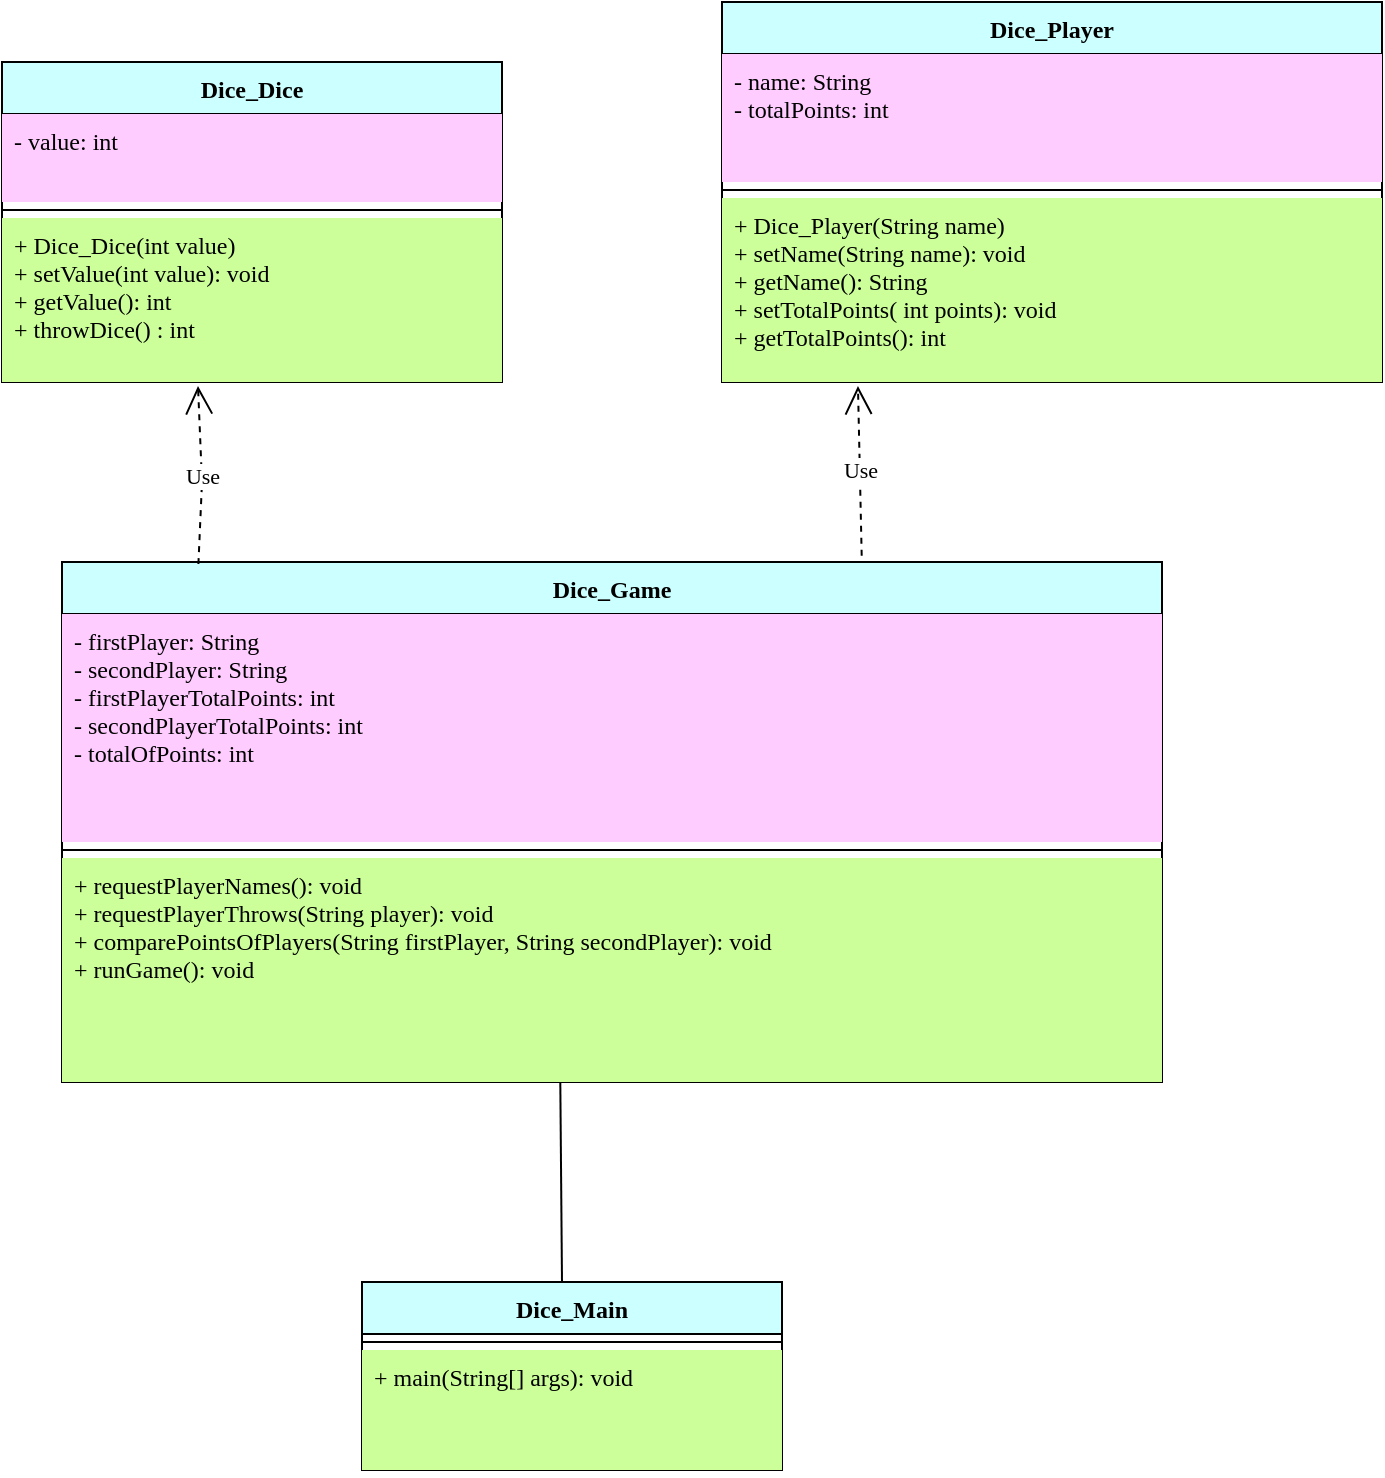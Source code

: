 <mxfile version="20.6.0" type="github">
  <diagram id="YLxcvs7g5hzCUymmAWNF" name="Page-1">
    <mxGraphModel dx="868" dy="450" grid="1" gridSize="10" guides="1" tooltips="1" connect="1" arrows="1" fold="1" page="1" pageScale="1" pageWidth="850" pageHeight="1100" math="0" shadow="0">
      <root>
        <mxCell id="0" />
        <mxCell id="1" parent="0" />
        <mxCell id="dglBkwXJ5XKUGASN1-KF-1" value="Dice_Dice" style="swimlane;fontStyle=1;align=center;verticalAlign=top;childLayout=stackLayout;horizontal=1;startSize=26;horizontalStack=0;resizeParent=1;resizeParentMax=0;resizeLast=0;collapsible=1;marginBottom=0;fontFamily=Lucida Console;fillColor=#CCFFFF;" parent="1" vertex="1">
          <mxGeometry x="70" y="50" width="250" height="160" as="geometry" />
        </mxCell>
        <mxCell id="dglBkwXJ5XKUGASN1-KF-2" value="- value: int&#xa;" style="text;strokeColor=none;fillColor=#FFCCFF;align=left;verticalAlign=top;spacingLeft=4;spacingRight=4;overflow=hidden;rotatable=0;points=[[0,0.5],[1,0.5]];portConstraint=eastwest;fontFamily=Lucida Console;" parent="dglBkwXJ5XKUGASN1-KF-1" vertex="1">
          <mxGeometry y="26" width="250" height="44" as="geometry" />
        </mxCell>
        <mxCell id="dglBkwXJ5XKUGASN1-KF-3" value="" style="line;strokeWidth=1;fillColor=none;align=left;verticalAlign=middle;spacingTop=-1;spacingLeft=3;spacingRight=3;rotatable=0;labelPosition=right;points=[];portConstraint=eastwest;strokeColor=inherit;" parent="dglBkwXJ5XKUGASN1-KF-1" vertex="1">
          <mxGeometry y="70" width="250" height="8" as="geometry" />
        </mxCell>
        <mxCell id="dglBkwXJ5XKUGASN1-KF-4" value="+ Dice_Dice(int value)&#xa;+ setValue(int value): void&#xa;+ getValue(): int&#xa;+ throwDice() : int" style="text;strokeColor=none;fillColor=#CCFF99;align=left;verticalAlign=top;spacingLeft=4;spacingRight=4;overflow=hidden;rotatable=0;points=[[0,0.5],[1,0.5]];portConstraint=eastwest;fontFamily=Lucida Console;" parent="dglBkwXJ5XKUGASN1-KF-1" vertex="1">
          <mxGeometry y="78" width="250" height="82" as="geometry" />
        </mxCell>
        <mxCell id="dglBkwXJ5XKUGASN1-KF-9" value="Dice_Game" style="swimlane;fontStyle=1;align=center;verticalAlign=top;childLayout=stackLayout;horizontal=1;startSize=26;horizontalStack=0;resizeParent=1;resizeParentMax=0;resizeLast=0;collapsible=1;marginBottom=0;fontFamily=Lucida Console;fillColor=#CCFFFF;" parent="1" vertex="1">
          <mxGeometry x="100" y="300" width="550" height="260" as="geometry" />
        </mxCell>
        <mxCell id="dglBkwXJ5XKUGASN1-KF-10" value="- firstPlayer: String&#xa;- secondPlayer: String&#xa;- firstPlayerTotalPoints: int&#xa;- secondPlayerTotalPoints: int&#xa;- totalOfPoints: int" style="text;strokeColor=none;fillColor=#FFCCFF;align=left;verticalAlign=top;spacingLeft=4;spacingRight=4;overflow=hidden;rotatable=0;points=[[0,0.5],[1,0.5]];portConstraint=eastwest;fontFamily=Lucida Console;" parent="dglBkwXJ5XKUGASN1-KF-9" vertex="1">
          <mxGeometry y="26" width="550" height="114" as="geometry" />
        </mxCell>
        <mxCell id="dglBkwXJ5XKUGASN1-KF-11" value="" style="line;strokeWidth=1;fillColor=none;align=left;verticalAlign=middle;spacingTop=-1;spacingLeft=3;spacingRight=3;rotatable=0;labelPosition=right;points=[];portConstraint=eastwest;strokeColor=inherit;fontFamily=Lucida Console;" parent="dglBkwXJ5XKUGASN1-KF-9" vertex="1">
          <mxGeometry y="140" width="550" height="8" as="geometry" />
        </mxCell>
        <mxCell id="dglBkwXJ5XKUGASN1-KF-12" value="+ requestPlayerNames(): void&#xa;+ requestPlayerThrows(String player): void&#xa;+ comparePointsOfPlayers(String firstPlayer, String secondPlayer): void&#xa;+ runGame(): void" style="text;strokeColor=none;fillColor=#CCFF99;align=left;verticalAlign=top;spacingLeft=4;spacingRight=4;overflow=hidden;rotatable=0;points=[[0,0.5],[1,0.5]];portConstraint=eastwest;fontFamily=Lucida Console;" parent="dglBkwXJ5XKUGASN1-KF-9" vertex="1">
          <mxGeometry y="148" width="550" height="112" as="geometry" />
        </mxCell>
        <mxCell id="dglBkwXJ5XKUGASN1-KF-13" value="Dice_Main" style="swimlane;fontStyle=1;align=center;verticalAlign=top;childLayout=stackLayout;horizontal=1;startSize=26;horizontalStack=0;resizeParent=1;resizeParentMax=0;resizeLast=0;collapsible=1;marginBottom=0;fontFamily=Lucida Console;fillColor=#CCFFFF;" parent="1" vertex="1">
          <mxGeometry x="250" y="660" width="210" height="94" as="geometry" />
        </mxCell>
        <mxCell id="dglBkwXJ5XKUGASN1-KF-15" value="" style="line;strokeWidth=1;fillColor=none;align=left;verticalAlign=middle;spacingTop=-1;spacingLeft=3;spacingRight=3;rotatable=0;labelPosition=right;points=[];portConstraint=eastwest;strokeColor=inherit;fontFamily=Lucida Console;" parent="dglBkwXJ5XKUGASN1-KF-13" vertex="1">
          <mxGeometry y="26" width="210" height="8" as="geometry" />
        </mxCell>
        <mxCell id="dglBkwXJ5XKUGASN1-KF-16" value="+ main(String[] args): void" style="text;strokeColor=none;fillColor=#CCFF99;align=left;verticalAlign=top;spacingLeft=4;spacingRight=4;overflow=hidden;rotatable=0;points=[[0,0.5],[1,0.5]];portConstraint=eastwest;fontFamily=Lucida Console;" parent="dglBkwXJ5XKUGASN1-KF-13" vertex="1">
          <mxGeometry y="34" width="210" height="60" as="geometry" />
        </mxCell>
        <mxCell id="dglBkwXJ5XKUGASN1-KF-17" value="Use" style="endArrow=open;endSize=12;dashed=1;html=1;rounded=0;fontFamily=Lucida Console;exitX=0.727;exitY=-0.012;exitDx=0;exitDy=0;exitPerimeter=0;entryX=0.206;entryY=1.022;entryDx=0;entryDy=0;entryPerimeter=0;" parent="1" source="dglBkwXJ5XKUGASN1-KF-9" target="dglBkwXJ5XKUGASN1-KF-23" edge="1">
          <mxGeometry width="160" relative="1" as="geometry">
            <mxPoint x="340" y="180" as="sourcePoint" />
            <mxPoint x="500" y="220" as="targetPoint" />
          </mxGeometry>
        </mxCell>
        <mxCell id="dglBkwXJ5XKUGASN1-KF-18" value="Use" style="endArrow=open;endSize=12;dashed=1;html=1;rounded=0;fontFamily=Lucida Console;entryX=0.392;entryY=1.024;entryDx=0;entryDy=0;entryPerimeter=0;exitX=0.124;exitY=0.004;exitDx=0;exitDy=0;exitPerimeter=0;" parent="1" source="dglBkwXJ5XKUGASN1-KF-9" target="dglBkwXJ5XKUGASN1-KF-4" edge="1">
          <mxGeometry width="160" relative="1" as="geometry">
            <mxPoint x="115" y="270" as="sourcePoint" />
            <mxPoint x="275" y="270" as="targetPoint" />
            <Array as="points">
              <mxPoint x="170" y="260" />
            </Array>
          </mxGeometry>
        </mxCell>
        <mxCell id="dglBkwXJ5XKUGASN1-KF-20" value="Dice_Player" style="swimlane;fontStyle=1;align=center;verticalAlign=top;childLayout=stackLayout;horizontal=1;startSize=26;horizontalStack=0;resizeParent=1;resizeParentMax=0;resizeLast=0;collapsible=1;marginBottom=0;fontFamily=Lucida Console;fillColor=#CCFFFF;" parent="1" vertex="1">
          <mxGeometry x="430" y="20" width="330" height="190" as="geometry" />
        </mxCell>
        <mxCell id="dglBkwXJ5XKUGASN1-KF-21" value="- name: String&#xa;- totalPoints: int&#xa;" style="text;strokeColor=none;fillColor=#FFCCFF;align=left;verticalAlign=top;spacingLeft=4;spacingRight=4;overflow=hidden;rotatable=0;points=[[0,0.5],[1,0.5]];portConstraint=eastwest;fontFamily=Lucida Console;" parent="dglBkwXJ5XKUGASN1-KF-20" vertex="1">
          <mxGeometry y="26" width="330" height="64" as="geometry" />
        </mxCell>
        <mxCell id="dglBkwXJ5XKUGASN1-KF-22" value="" style="line;strokeWidth=1;fillColor=none;align=left;verticalAlign=middle;spacingTop=-1;spacingLeft=3;spacingRight=3;rotatable=0;labelPosition=right;points=[];portConstraint=eastwest;strokeColor=inherit;fontFamily=Lucida Console;" parent="dglBkwXJ5XKUGASN1-KF-20" vertex="1">
          <mxGeometry y="90" width="330" height="8" as="geometry" />
        </mxCell>
        <mxCell id="dglBkwXJ5XKUGASN1-KF-23" value="+ Dice_Player(String name)&#xa;+ setName(String name): void&#xa;+ getName(): String&#xa;+ setTotalPoints( int points): void&#xa;+ getTotalPoints(): int" style="text;strokeColor=none;fillColor=#CCFF99;align=left;verticalAlign=top;spacingLeft=4;spacingRight=4;overflow=hidden;rotatable=0;points=[[0,0.5],[1,0.5]];portConstraint=eastwest;fontFamily=Lucida Console;" parent="dglBkwXJ5XKUGASN1-KF-20" vertex="1">
          <mxGeometry y="98" width="330" height="92" as="geometry" />
        </mxCell>
        <mxCell id="AGymTAEMZnacv32qMMhh-1" value="" style="endArrow=none;html=1;rounded=0;entryX=0.453;entryY=1;entryDx=0;entryDy=0;entryPerimeter=0;" edge="1" parent="1" target="dglBkwXJ5XKUGASN1-KF-12">
          <mxGeometry width="50" height="50" relative="1" as="geometry">
            <mxPoint x="350" y="660" as="sourcePoint" />
            <mxPoint x="350" y="570" as="targetPoint" />
          </mxGeometry>
        </mxCell>
      </root>
    </mxGraphModel>
  </diagram>
</mxfile>
